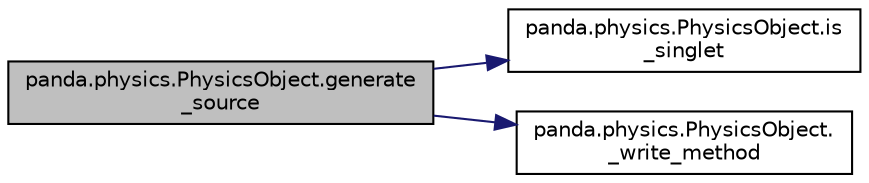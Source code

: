 digraph "panda.physics.PhysicsObject.generate_source"
{
 // INTERACTIVE_SVG=YES
  edge [fontname="Helvetica",fontsize="10",labelfontname="Helvetica",labelfontsize="10"];
  node [fontname="Helvetica",fontsize="10",shape=record];
  rankdir="LR";
  Node1 [label="panda.physics.PhysicsObject.generate\l_source",height=0.2,width=0.4,color="black", fillcolor="grey75", style="filled" fontcolor="black"];
  Node1 -> Node2 [color="midnightblue",fontsize="10",style="solid"];
  Node2 [label="panda.physics.PhysicsObject.is\l_singlet",height=0.2,width=0.4,color="black", fillcolor="white", style="filled",URL="$classpanda_1_1physics_1_1PhysicsObject.html#a870008e964d7029bdbe7d54c1ce52b85"];
  Node1 -> Node3 [color="midnightblue",fontsize="10",style="solid"];
  Node3 [label="panda.physics.PhysicsObject.\l_write_method",height=0.2,width=0.4,color="black", fillcolor="white", style="filled",URL="$classpanda_1_1physics_1_1PhysicsObject.html#ad910d0c9f4dad6a86c0ae87f3a25930f"];
}
